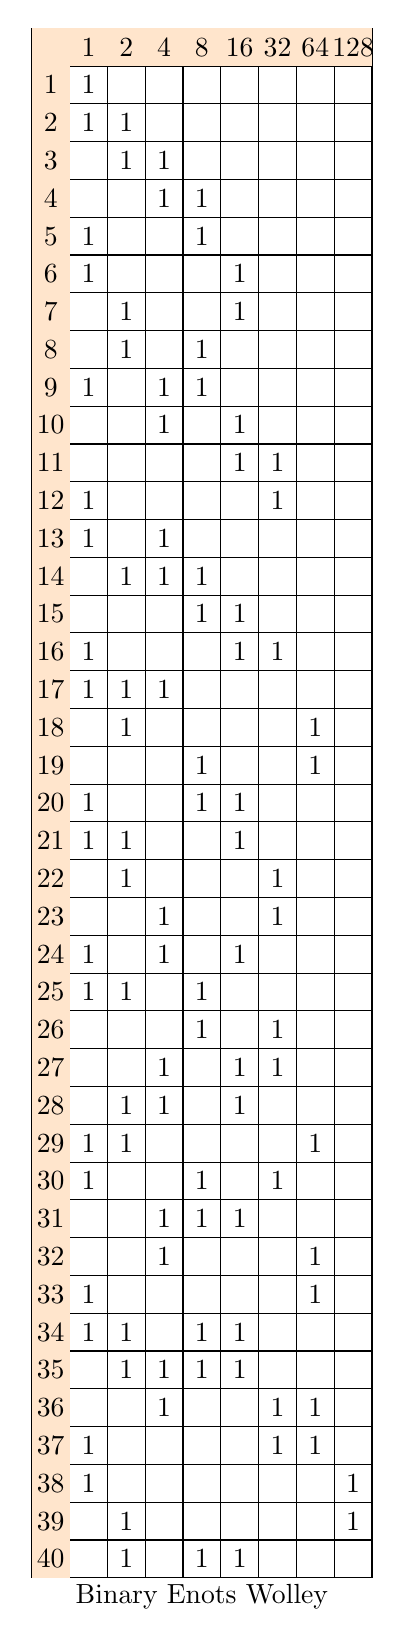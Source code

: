 \begin{tikzpicture}[scale=0.48]
   \begin{scope}
      \draw[step=1cm] (0, 0) grid (9, 41);
\fill[orange!20] (0,40) rectangle (1,41);
\fill[orange!20] (1,40) rectangle (2,41);
      \node[anchor=center] at (1.5, 40.5){1};
\fill[orange!20] (2,40) rectangle (3,41);
      \node[anchor=center] at (2.5, 40.5){2};
\fill[orange!20] (3,40) rectangle (4,41);
      \node[anchor=center] at (3.5, 40.5){4};
\fill[orange!20] (4,40) rectangle (5,41);
      \node[anchor=center] at (4.5, 40.5){8};
\fill[orange!20] (5,40) rectangle (6,41);
      \node[anchor=center] at (5.5, 40.5){16};
\fill[orange!20] (6,40) rectangle (7,41);
      \node[anchor=center] at (6.5, 40.5){32};
\fill[orange!20] (7,40) rectangle (8,41);
      \node[anchor=center] at (7.5, 40.5){64};
\fill[orange!20] (8,40) rectangle (9,41);
      \node[anchor=center] at (8.5, 40.5){128};
\fill[orange!20] (0,39) rectangle (1,40);
      \node[anchor=center] at (0.5, 39.5){1};
      \node[anchor=center] at (1.5, 39.5){1};
\fill[orange!20] (0,38) rectangle (1,39);
      \node[anchor=center] at (0.5, 38.5){2};
      \node[anchor=center] at (1.5, 38.5){1};
      \node[anchor=center] at (2.5, 38.5){1};
\fill[orange!20] (0,37) rectangle (1,38);
      \node[anchor=center] at (0.5, 37.5){3};
      \node[anchor=center] at (2.5, 37.5){1};
      \node[anchor=center] at (3.5, 37.5){1};
\fill[orange!20] (0,36) rectangle (1,37);
      \node[anchor=center] at (0.5, 36.5){4};
      \node[anchor=center] at (3.5, 36.5){1};
      \node[anchor=center] at (4.5, 36.5){1};
\fill[orange!20] (0,35) rectangle (1,36);
      \node[anchor=center] at (0.5, 35.5){5};
      \node[anchor=center] at (1.5, 35.5){1};
      \node[anchor=center] at (4.5, 35.5){1};
\fill[orange!20] (0,34) rectangle (1,35);
      \node[anchor=center] at (0.5, 34.5){6};
      \node[anchor=center] at (1.5, 34.5){1};
      \node[anchor=center] at (5.5, 34.5){1};
\fill[orange!20] (0,33) rectangle (1,34);
      \node[anchor=center] at (0.5, 33.5){7};
      \node[anchor=center] at (2.5, 33.5){1};
      \node[anchor=center] at (5.5, 33.5){1};
\fill[orange!20] (0,32) rectangle (1,33);
      \node[anchor=center] at (0.5, 32.5){8};
      \node[anchor=center] at (2.5, 32.5){1};
      \node[anchor=center] at (4.5, 32.5){1};
\fill[orange!20] (0,31) rectangle (1,32);
      \node[anchor=center] at (0.5, 31.5){9};
      \node[anchor=center] at (1.5, 31.5){1};
      \node[anchor=center] at (3.5, 31.5){1};
      \node[anchor=center] at (4.5, 31.5){1};
\fill[orange!20] (0,30) rectangle (1,31);
      \node[anchor=center] at (0.5, 30.5){10};
      \node[anchor=center] at (3.5, 30.5){1};
      \node[anchor=center] at (5.5, 30.5){1};
\fill[orange!20] (0,29) rectangle (1,30);
      \node[anchor=center] at (0.5, 29.5){11};
      \node[anchor=center] at (5.5, 29.5){1};
      \node[anchor=center] at (6.5, 29.5){1};
\fill[orange!20] (0,28) rectangle (1,29);
      \node[anchor=center] at (0.5, 28.5){12};
      \node[anchor=center] at (1.5, 28.5){1};
      \node[anchor=center] at (6.5, 28.5){1};
\fill[orange!20] (0,27) rectangle (1,28);
      \node[anchor=center] at (0.5, 27.5){13};
      \node[anchor=center] at (1.5, 27.5){1};
      \node[anchor=center] at (3.5, 27.5){1};
\fill[orange!20] (0,26) rectangle (1,27);
      \node[anchor=center] at (0.5, 26.5){14};
      \node[anchor=center] at (2.5, 26.5){1};
      \node[anchor=center] at (3.5, 26.5){1};
      \node[anchor=center] at (4.5, 26.5){1};
\fill[orange!20] (0,25) rectangle (1,26);
      \node[anchor=center] at (0.5, 25.5){15};
      \node[anchor=center] at (4.5, 25.5){1};
      \node[anchor=center] at (5.5, 25.5){1};
\fill[orange!20] (0,24) rectangle (1,25);
      \node[anchor=center] at (0.5, 24.5){16};
      \node[anchor=center] at (1.5, 24.5){1};
      \node[anchor=center] at (5.5, 24.5){1};
      \node[anchor=center] at (6.5, 24.5){1};
\fill[orange!20] (0,23) rectangle (1,24);
      \node[anchor=center] at (0.5, 23.5){17};
      \node[anchor=center] at (1.5, 23.5){1};
      \node[anchor=center] at (2.5, 23.5){1};
      \node[anchor=center] at (3.5, 23.5){1};
\fill[orange!20] (0,22) rectangle (1,23);
      \node[anchor=center] at (0.5, 22.5){18};
      \node[anchor=center] at (2.5, 22.5){1};
      \node[anchor=center] at (7.5, 22.5){1};
\fill[orange!20] (0,21) rectangle (1,22);
      \node[anchor=center] at (0.5, 21.5){19};
      \node[anchor=center] at (4.5, 21.5){1};
      \node[anchor=center] at (7.5, 21.5){1};
\fill[orange!20] (0,20) rectangle (1,21);
      \node[anchor=center] at (0.5, 20.5){20};
      \node[anchor=center] at (1.5, 20.5){1};
      \node[anchor=center] at (4.5, 20.5){1};
      \node[anchor=center] at (5.5, 20.5){1};
\fill[orange!20] (0,19) rectangle (1,20);
      \node[anchor=center] at (0.5, 19.5){21};
      \node[anchor=center] at (1.5, 19.5){1};
      \node[anchor=center] at (2.5, 19.5){1};
      \node[anchor=center] at (5.5, 19.5){1};
\fill[orange!20] (0,18) rectangle (1,19);
      \node[anchor=center] at (0.5, 18.5){22};
      \node[anchor=center] at (2.5, 18.5){1};
      \node[anchor=center] at (6.5, 18.5){1};
\fill[orange!20] (0,17) rectangle (1,18);
      \node[anchor=center] at (0.5, 17.5){23};
      \node[anchor=center] at (3.5, 17.5){1};
      \node[anchor=center] at (6.5, 17.5){1};
\fill[orange!20] (0,16) rectangle (1,17);
      \node[anchor=center] at (0.5, 16.5){24};
      \node[anchor=center] at (1.5, 16.5){1};
      \node[anchor=center] at (3.5, 16.5){1};
      \node[anchor=center] at (5.5, 16.5){1};
\fill[orange!20] (0,15) rectangle (1,16);
      \node[anchor=center] at (0.5, 15.5){25};
      \node[anchor=center] at (1.5, 15.5){1};
      \node[anchor=center] at (2.5, 15.5){1};
      \node[anchor=center] at (4.5, 15.5){1};
\fill[orange!20] (0,14) rectangle (1,15);
      \node[anchor=center] at (0.5, 14.5){26};
      \node[anchor=center] at (4.5, 14.5){1};
      \node[anchor=center] at (6.5, 14.5){1};
\fill[orange!20] (0,13) rectangle (1,14);
      \node[anchor=center] at (0.5, 13.5){27};
      \node[anchor=center] at (3.5, 13.5){1};
      \node[anchor=center] at (5.5, 13.5){1};
      \node[anchor=center] at (6.5, 13.5){1};
\fill[orange!20] (0,12) rectangle (1,13);
      \node[anchor=center] at (0.5, 12.5){28};
      \node[anchor=center] at (2.5, 12.5){1};
      \node[anchor=center] at (3.5, 12.5){1};
      \node[anchor=center] at (5.5, 12.5){1};
\fill[orange!20] (0,11) rectangle (1,12);
      \node[anchor=center] at (0.5, 11.5){29};
      \node[anchor=center] at (1.5, 11.5){1};
      \node[anchor=center] at (2.5, 11.5){1};
      \node[anchor=center] at (7.5, 11.5){1};
\fill[orange!20] (0,10) rectangle (1,11);
      \node[anchor=center] at (0.5, 10.5){30};
      \node[anchor=center] at (1.5, 10.5){1};
      \node[anchor=center] at (4.5, 10.5){1};
      \node[anchor=center] at (6.5, 10.5){1};
\fill[orange!20] (0,9) rectangle (1,10);
      \node[anchor=center] at (0.5, 9.5){31};
      \node[anchor=center] at (3.5, 9.5){1};
      \node[anchor=center] at (4.5, 9.5){1};
      \node[anchor=center] at (5.5, 9.5){1};
\fill[orange!20] (0,8) rectangle (1,9);
      \node[anchor=center] at (0.5, 8.5){32};
      \node[anchor=center] at (3.5, 8.5){1};
      \node[anchor=center] at (7.5, 8.5){1};
\fill[orange!20] (0,7) rectangle (1,8);
      \node[anchor=center] at (0.5, 7.5){33};
      \node[anchor=center] at (1.5, 7.5){1};
      \node[anchor=center] at (7.5, 7.5){1};
\fill[orange!20] (0,6) rectangle (1,7);
      \node[anchor=center] at (0.5, 6.5){34};
      \node[anchor=center] at (1.5, 6.5){1};
      \node[anchor=center] at (2.5, 6.5){1};
      \node[anchor=center] at (4.5, 6.5){1};
      \node[anchor=center] at (5.5, 6.5){1};
\fill[orange!20] (0,5) rectangle (1,6);
      \node[anchor=center] at (0.5, 5.5){35};
      \node[anchor=center] at (2.5, 5.5){1};
      \node[anchor=center] at (3.5, 5.5){1};
      \node[anchor=center] at (4.5, 5.5){1};
      \node[anchor=center] at (5.5, 5.5){1};
\fill[orange!20] (0,4) rectangle (1,5);
      \node[anchor=center] at (0.5, 4.5){36};
      \node[anchor=center] at (3.5, 4.5){1};
      \node[anchor=center] at (6.5, 4.5){1};
      \node[anchor=center] at (7.5, 4.5){1};
\fill[orange!20] (0,3) rectangle (1,4);
      \node[anchor=center] at (0.5, 3.5){37};
      \node[anchor=center] at (1.5, 3.5){1};
      \node[anchor=center] at (6.5, 3.5){1};
      \node[anchor=center] at (7.5, 3.5){1};
\fill[orange!20] (0,2) rectangle (1,3);
      \node[anchor=center] at (0.5, 2.5){38};
      \node[anchor=center] at (1.5, 2.5){1};
      \node[anchor=center] at (8.5, 2.5){1};
\fill[orange!20] (0,1) rectangle (1,2);
      \node[anchor=center] at (0.5, 1.5){39};
      \node[anchor=center] at (2.5, 1.5){1};
      \node[anchor=center] at (8.5, 1.5){1};
\fill[orange!20] (0,0) rectangle (1,1);
      \node[anchor=center] at (0.5, 0.5){40};
      \node[anchor=center] at (2.5, 0.5){1};
      \node[anchor=center] at (4.5, 0.5){1};
      \node[anchor=center] at (5.5, 0.5){1};
      \node[anchor=center] at (4.5, -0.5) {Binary Enots Wolley};
   \end{scope}
\end{tikzpicture}
